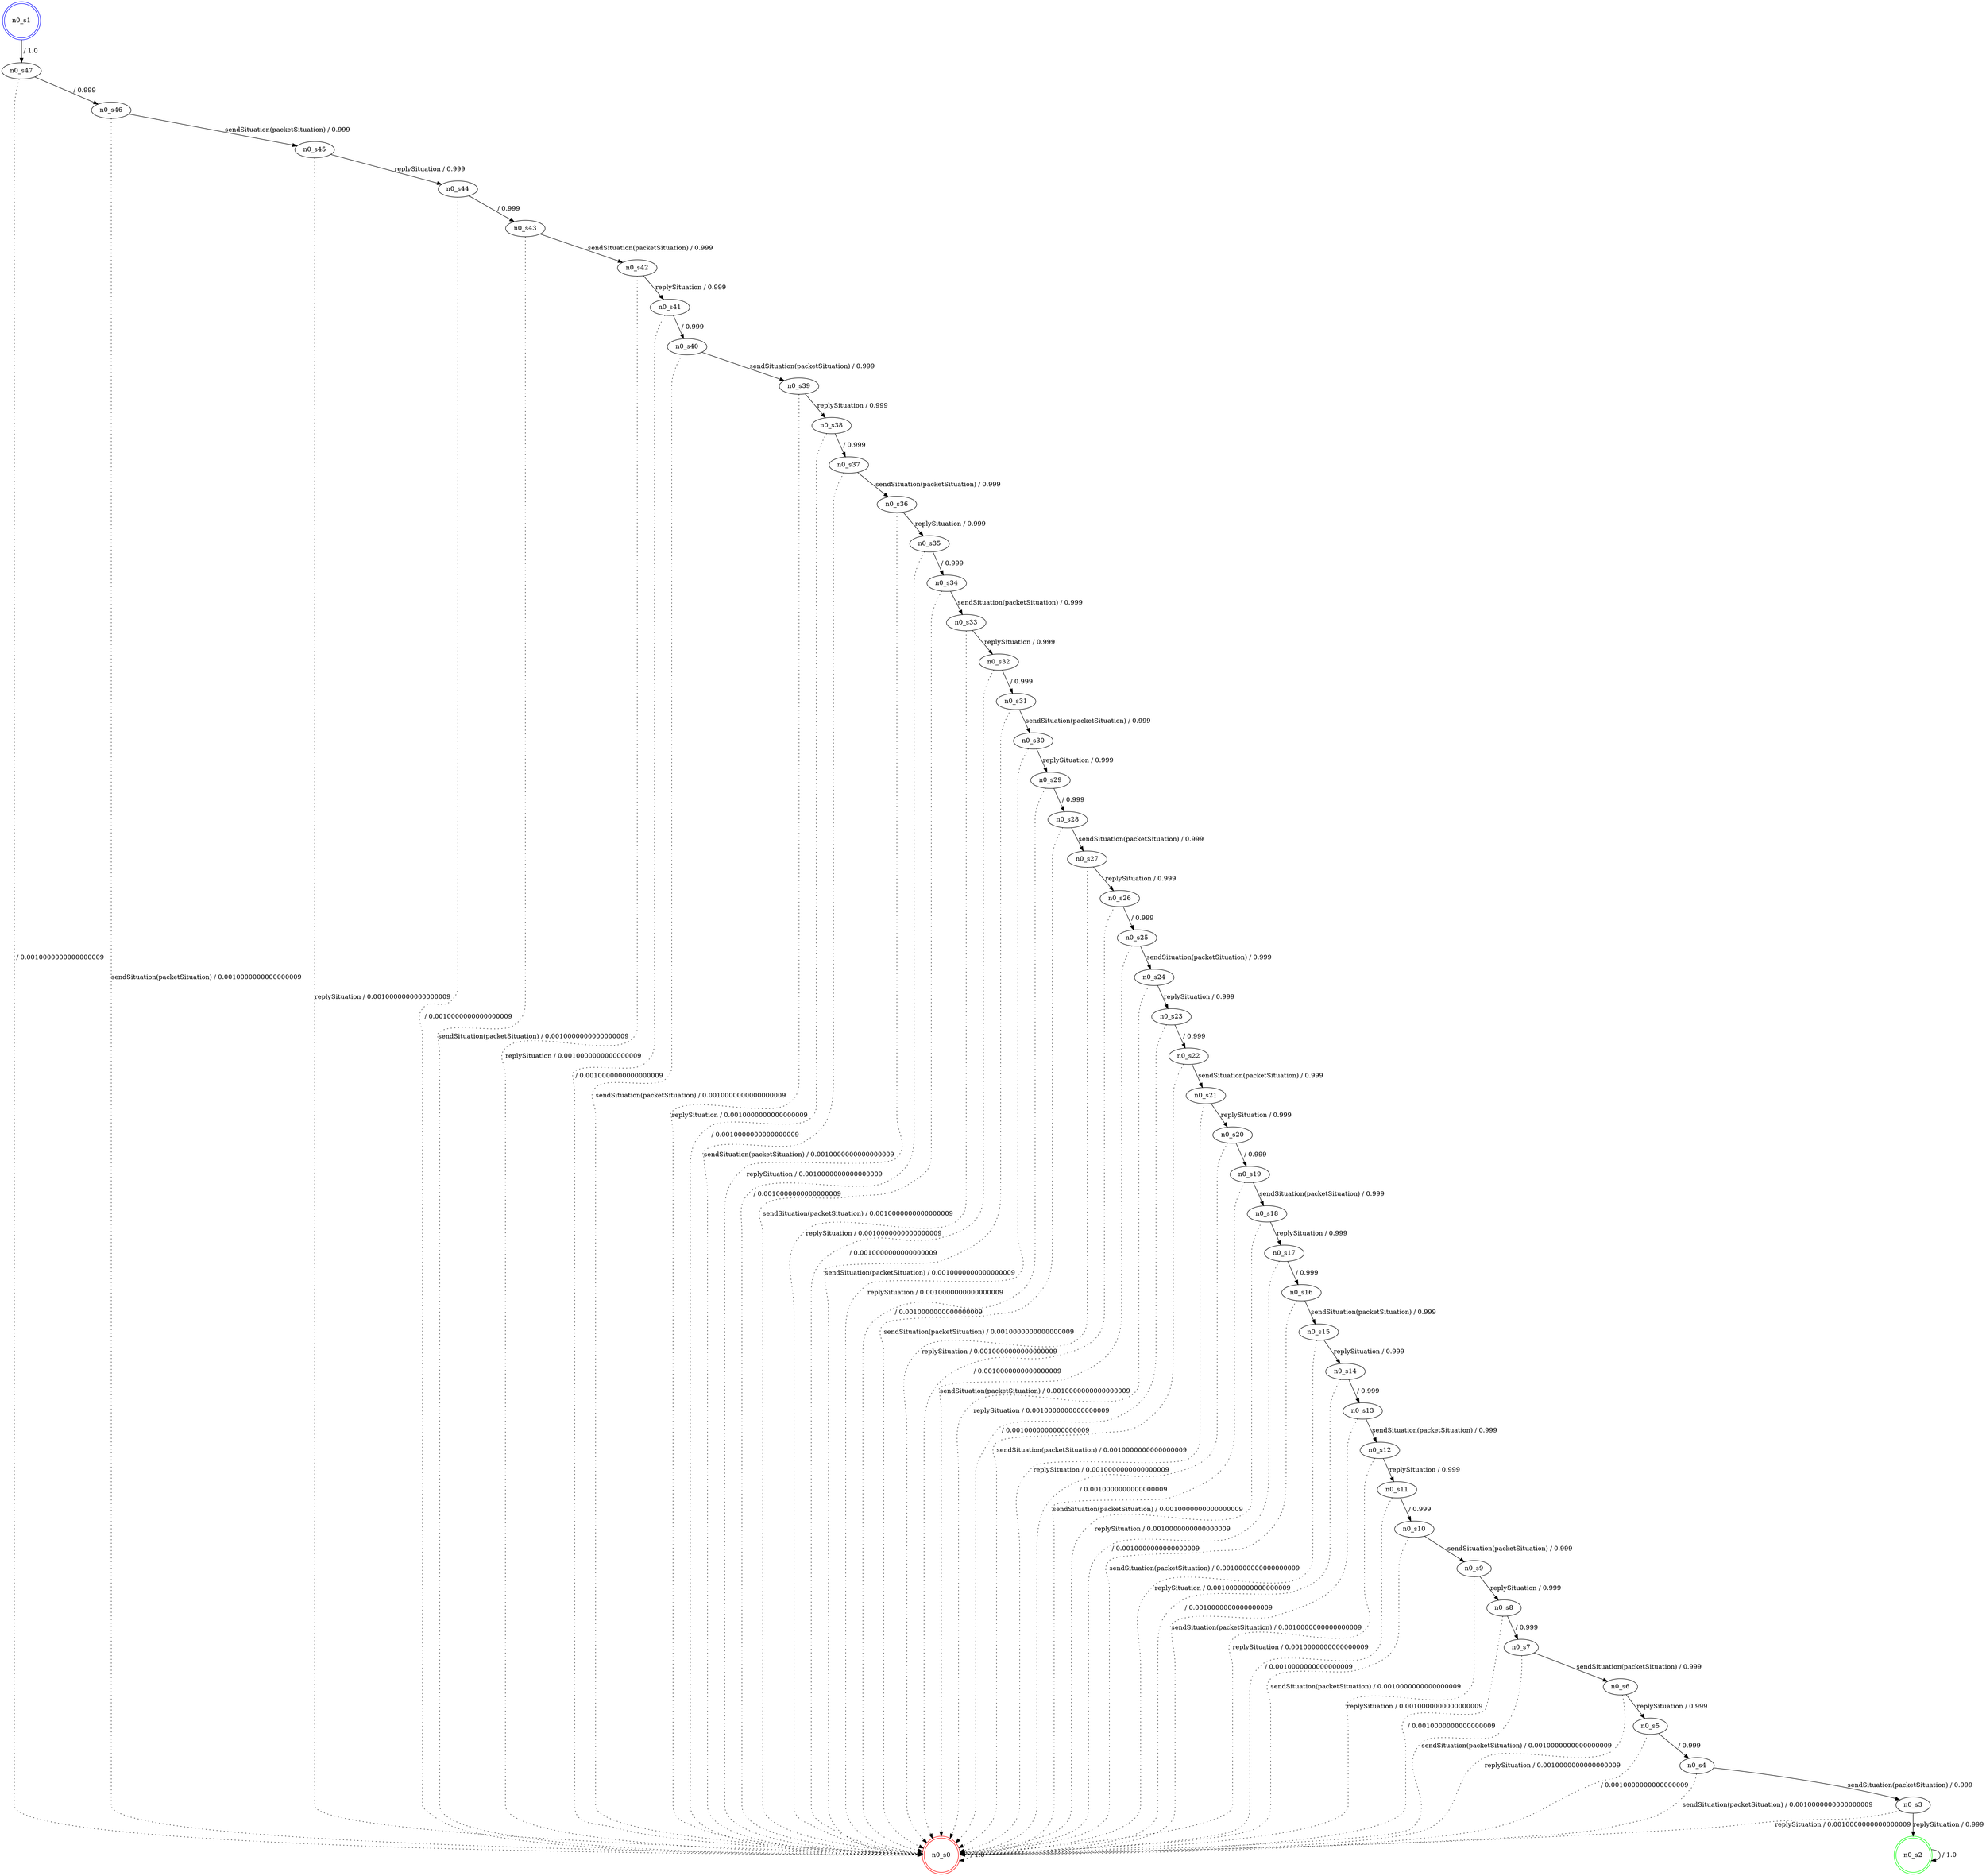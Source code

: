 digraph graphname {
n0_s0 [label="n0_s0",color=red,shape=doublecircle ];
n0_s1 [label="n0_s1",color=blue,shape=doublecircle ];
n0_s2 [label="n0_s2",color=green,shape=doublecircle ];
n0_s3 [label="n0_s3" ];
n0_s4 [label="n0_s4" ];
n0_s5 [label="n0_s5" ];
n0_s6 [label="n0_s6" ];
n0_s7 [label="n0_s7" ];
n0_s8 [label="n0_s8" ];
n0_s9 [label="n0_s9" ];
n0_s10 [label="n0_s10" ];
n0_s11 [label="n0_s11" ];
n0_s12 [label="n0_s12" ];
n0_s13 [label="n0_s13" ];
n0_s14 [label="n0_s14" ];
n0_s15 [label="n0_s15" ];
n0_s16 [label="n0_s16" ];
n0_s17 [label="n0_s17" ];
n0_s18 [label="n0_s18" ];
n0_s19 [label="n0_s19" ];
n0_s20 [label="n0_s20" ];
n0_s21 [label="n0_s21" ];
n0_s22 [label="n0_s22" ];
n0_s23 [label="n0_s23" ];
n0_s24 [label="n0_s24" ];
n0_s25 [label="n0_s25" ];
n0_s26 [label="n0_s26" ];
n0_s27 [label="n0_s27" ];
n0_s28 [label="n0_s28" ];
n0_s29 [label="n0_s29" ];
n0_s30 [label="n0_s30" ];
n0_s31 [label="n0_s31" ];
n0_s32 [label="n0_s32" ];
n0_s33 [label="n0_s33" ];
n0_s34 [label="n0_s34" ];
n0_s35 [label="n0_s35" ];
n0_s36 [label="n0_s36" ];
n0_s37 [label="n0_s37" ];
n0_s38 [label="n0_s38" ];
n0_s39 [label="n0_s39" ];
n0_s40 [label="n0_s40" ];
n0_s41 [label="n0_s41" ];
n0_s42 [label="n0_s42" ];
n0_s43 [label="n0_s43" ];
n0_s44 [label="n0_s44" ];
n0_s45 [label="n0_s45" ];
n0_s46 [label="n0_s46" ];
n0_s47 [label="n0_s47" ];
n0_s0 -> n0_s0 [label=" / 1.0", style=dotted];
n0_s1 -> n0_s47 [label=" / 1.0"];
n0_s2 -> n0_s2 [label=" / 1.0"];
n0_s3 -> n0_s2 [label="replySituation / 0.999"];
n0_s3 -> n0_s0 [label="replySituation / 0.0010000000000000009", style=dotted];
n0_s4 -> n0_s3 [label="sendSituation(packetSituation) / 0.999"];
n0_s4 -> n0_s0 [label="sendSituation(packetSituation) / 0.0010000000000000009", style=dotted];
n0_s5 -> n0_s4 [label=" / 0.999"];
n0_s5 -> n0_s0 [label=" / 0.0010000000000000009", style=dotted];
n0_s6 -> n0_s5 [label="replySituation / 0.999"];
n0_s6 -> n0_s0 [label="replySituation / 0.0010000000000000009", style=dotted];
n0_s7 -> n0_s6 [label="sendSituation(packetSituation) / 0.999"];
n0_s7 -> n0_s0 [label="sendSituation(packetSituation) / 0.0010000000000000009", style=dotted];
n0_s8 -> n0_s7 [label=" / 0.999"];
n0_s8 -> n0_s0 [label=" / 0.0010000000000000009", style=dotted];
n0_s9 -> n0_s8 [label="replySituation / 0.999"];
n0_s9 -> n0_s0 [label="replySituation / 0.0010000000000000009", style=dotted];
n0_s10 -> n0_s9 [label="sendSituation(packetSituation) / 0.999"];
n0_s10 -> n0_s0 [label="sendSituation(packetSituation) / 0.0010000000000000009", style=dotted];
n0_s11 -> n0_s10 [label=" / 0.999"];
n0_s11 -> n0_s0 [label=" / 0.0010000000000000009", style=dotted];
n0_s12 -> n0_s11 [label="replySituation / 0.999"];
n0_s12 -> n0_s0 [label="replySituation / 0.0010000000000000009", style=dotted];
n0_s13 -> n0_s12 [label="sendSituation(packetSituation) / 0.999"];
n0_s13 -> n0_s0 [label="sendSituation(packetSituation) / 0.0010000000000000009", style=dotted];
n0_s14 -> n0_s13 [label=" / 0.999"];
n0_s14 -> n0_s0 [label=" / 0.0010000000000000009", style=dotted];
n0_s15 -> n0_s14 [label="replySituation / 0.999"];
n0_s15 -> n0_s0 [label="replySituation / 0.0010000000000000009", style=dotted];
n0_s16 -> n0_s15 [label="sendSituation(packetSituation) / 0.999"];
n0_s16 -> n0_s0 [label="sendSituation(packetSituation) / 0.0010000000000000009", style=dotted];
n0_s17 -> n0_s16 [label=" / 0.999"];
n0_s17 -> n0_s0 [label=" / 0.0010000000000000009", style=dotted];
n0_s18 -> n0_s17 [label="replySituation / 0.999"];
n0_s18 -> n0_s0 [label="replySituation / 0.0010000000000000009", style=dotted];
n0_s19 -> n0_s18 [label="sendSituation(packetSituation) / 0.999"];
n0_s19 -> n0_s0 [label="sendSituation(packetSituation) / 0.0010000000000000009", style=dotted];
n0_s20 -> n0_s19 [label=" / 0.999"];
n0_s20 -> n0_s0 [label=" / 0.0010000000000000009", style=dotted];
n0_s21 -> n0_s20 [label="replySituation / 0.999"];
n0_s21 -> n0_s0 [label="replySituation / 0.0010000000000000009", style=dotted];
n0_s22 -> n0_s21 [label="sendSituation(packetSituation) / 0.999"];
n0_s22 -> n0_s0 [label="sendSituation(packetSituation) / 0.0010000000000000009", style=dotted];
n0_s23 -> n0_s22 [label=" / 0.999"];
n0_s23 -> n0_s0 [label=" / 0.0010000000000000009", style=dotted];
n0_s24 -> n0_s23 [label="replySituation / 0.999"];
n0_s24 -> n0_s0 [label="replySituation / 0.0010000000000000009", style=dotted];
n0_s25 -> n0_s24 [label="sendSituation(packetSituation) / 0.999"];
n0_s25 -> n0_s0 [label="sendSituation(packetSituation) / 0.0010000000000000009", style=dotted];
n0_s26 -> n0_s25 [label=" / 0.999"];
n0_s26 -> n0_s0 [label=" / 0.0010000000000000009", style=dotted];
n0_s27 -> n0_s26 [label="replySituation / 0.999"];
n0_s27 -> n0_s0 [label="replySituation / 0.0010000000000000009", style=dotted];
n0_s28 -> n0_s27 [label="sendSituation(packetSituation) / 0.999"];
n0_s28 -> n0_s0 [label="sendSituation(packetSituation) / 0.0010000000000000009", style=dotted];
n0_s29 -> n0_s28 [label=" / 0.999"];
n0_s29 -> n0_s0 [label=" / 0.0010000000000000009", style=dotted];
n0_s30 -> n0_s29 [label="replySituation / 0.999"];
n0_s30 -> n0_s0 [label="replySituation / 0.0010000000000000009", style=dotted];
n0_s31 -> n0_s30 [label="sendSituation(packetSituation) / 0.999"];
n0_s31 -> n0_s0 [label="sendSituation(packetSituation) / 0.0010000000000000009", style=dotted];
n0_s32 -> n0_s31 [label=" / 0.999"];
n0_s32 -> n0_s0 [label=" / 0.0010000000000000009", style=dotted];
n0_s33 -> n0_s32 [label="replySituation / 0.999"];
n0_s33 -> n0_s0 [label="replySituation / 0.0010000000000000009", style=dotted];
n0_s34 -> n0_s33 [label="sendSituation(packetSituation) / 0.999"];
n0_s34 -> n0_s0 [label="sendSituation(packetSituation) / 0.0010000000000000009", style=dotted];
n0_s35 -> n0_s34 [label=" / 0.999"];
n0_s35 -> n0_s0 [label=" / 0.0010000000000000009", style=dotted];
n0_s36 -> n0_s35 [label="replySituation / 0.999"];
n0_s36 -> n0_s0 [label="replySituation / 0.0010000000000000009", style=dotted];
n0_s37 -> n0_s36 [label="sendSituation(packetSituation) / 0.999"];
n0_s37 -> n0_s0 [label="sendSituation(packetSituation) / 0.0010000000000000009", style=dotted];
n0_s38 -> n0_s37 [label=" / 0.999"];
n0_s38 -> n0_s0 [label=" / 0.0010000000000000009", style=dotted];
n0_s39 -> n0_s38 [label="replySituation / 0.999"];
n0_s39 -> n0_s0 [label="replySituation / 0.0010000000000000009", style=dotted];
n0_s40 -> n0_s39 [label="sendSituation(packetSituation) / 0.999"];
n0_s40 -> n0_s0 [label="sendSituation(packetSituation) / 0.0010000000000000009", style=dotted];
n0_s41 -> n0_s40 [label=" / 0.999"];
n0_s41 -> n0_s0 [label=" / 0.0010000000000000009", style=dotted];
n0_s42 -> n0_s41 [label="replySituation / 0.999"];
n0_s42 -> n0_s0 [label="replySituation / 0.0010000000000000009", style=dotted];
n0_s43 -> n0_s42 [label="sendSituation(packetSituation) / 0.999"];
n0_s43 -> n0_s0 [label="sendSituation(packetSituation) / 0.0010000000000000009", style=dotted];
n0_s44 -> n0_s43 [label=" / 0.999"];
n0_s44 -> n0_s0 [label=" / 0.0010000000000000009", style=dotted];
n0_s45 -> n0_s44 [label="replySituation / 0.999"];
n0_s45 -> n0_s0 [label="replySituation / 0.0010000000000000009", style=dotted];
n0_s46 -> n0_s45 [label="sendSituation(packetSituation) / 0.999"];
n0_s46 -> n0_s0 [label="sendSituation(packetSituation) / 0.0010000000000000009", style=dotted];
n0_s47 -> n0_s46 [label=" / 0.999"];
n0_s47 -> n0_s0 [label=" / 0.0010000000000000009", style=dotted];
}